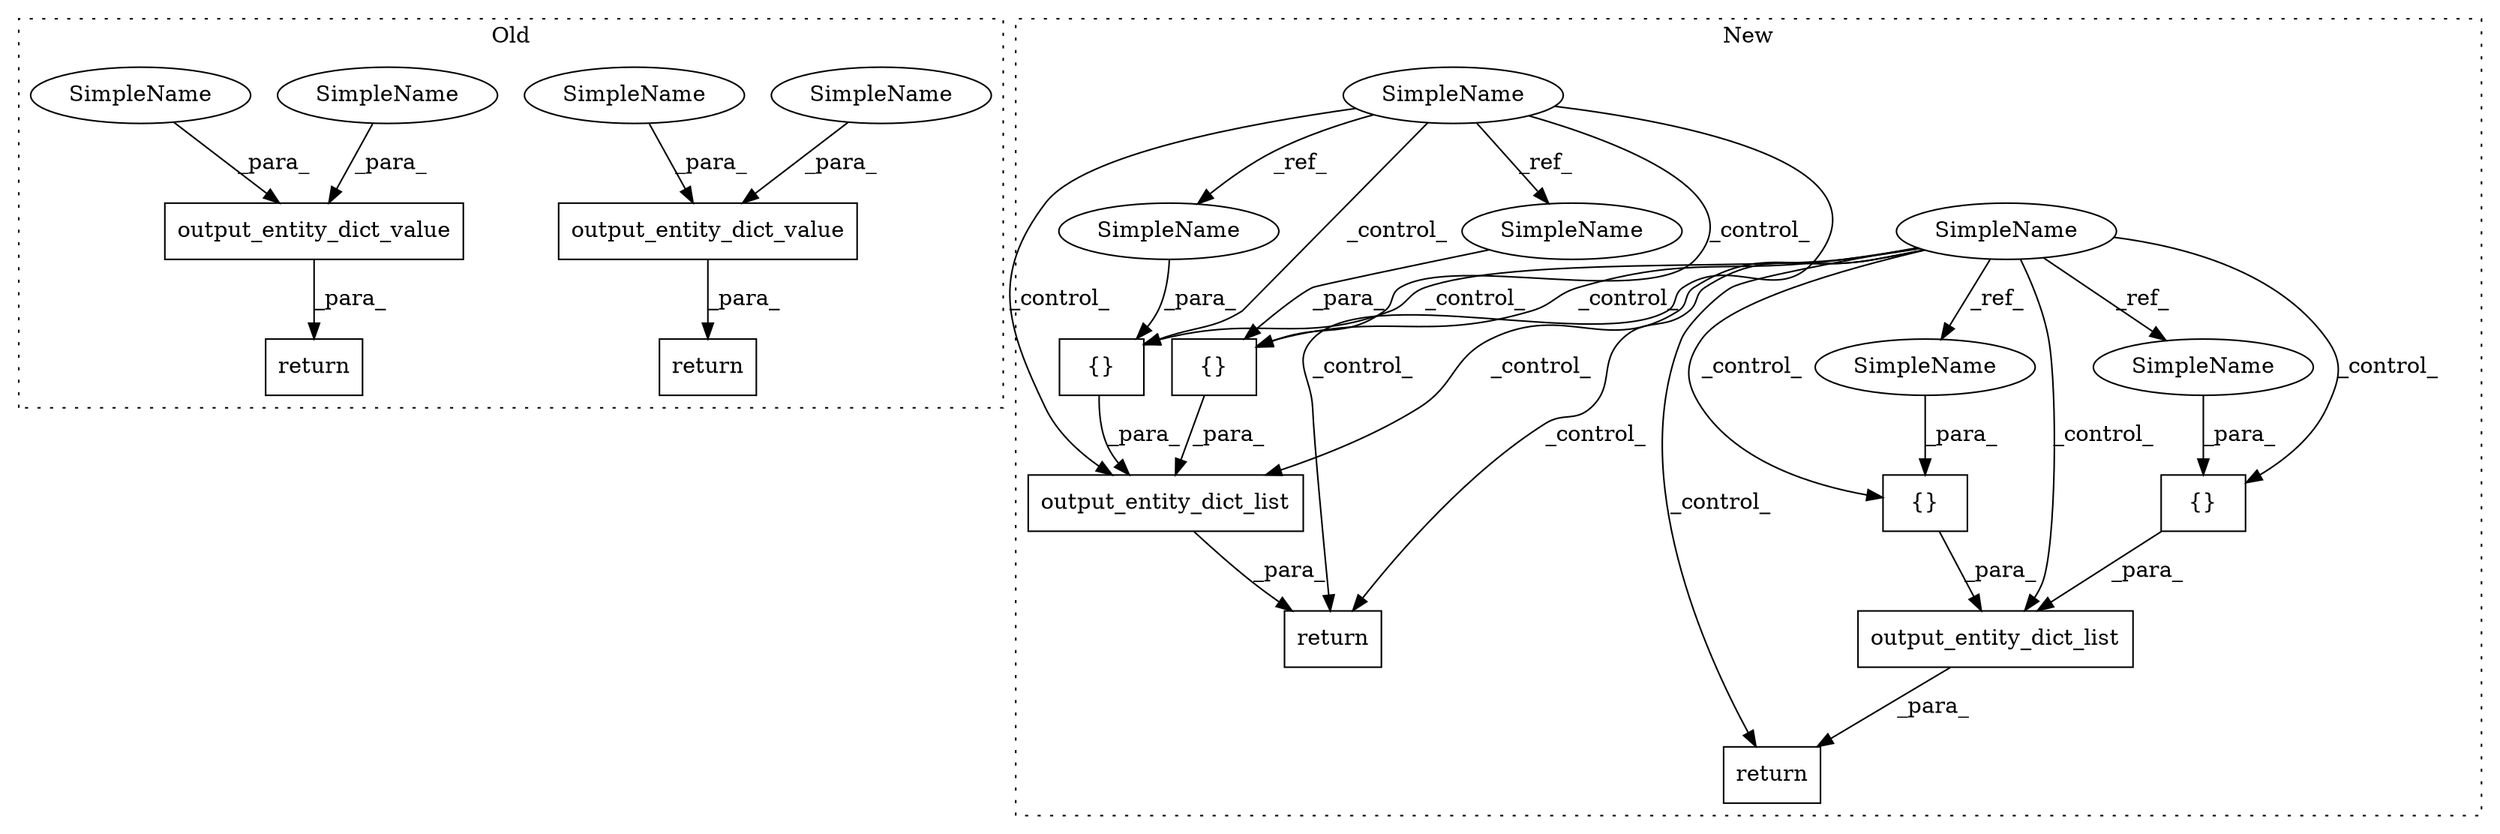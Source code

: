 digraph G {
subgraph cluster0 {
1 [label="return" a="41" s="10311" l="7" shape="box"];
3 [label="output_entity_dict_value" a="32" s="10318,10410" l="25,1" shape="box"];
8 [label="output_entity_dict_value" a="32" s="10699,10773" l="25,1" shape="box"];
14 [label="return" a="41" s="10692" l="7" shape="box"];
19 [label="SimpleName" a="42" s="10739" l="14" shape="ellipse"];
20 [label="SimpleName" a="42" s="10724" l="14" shape="ellipse"];
21 [label="SimpleName" a="42" s="10343" l="16" shape="ellipse"];
22 [label="SimpleName" a="42" s="10360" l="16" shape="ellipse"];
label = "Old";
style="dotted";
}
subgraph cluster1 {
2 [label="output_entity_dict_list" a="32" s="10431,10544" l="24,1" shape="box"];
4 [label="SimpleName" a="42" s="9883" l="16" shape="ellipse"];
5 [label="{}" a="4" s="10464,10481" l="1,1" shape="box"];
6 [label="return" a="41" s="10424" l="7" shape="box"];
7 [label="{}" a="4" s="10492,10509" l="1,1" shape="box"];
9 [label="output_entity_dict_list" a="32" s="10832,10927" l="24,1" shape="box"];
10 [label="SimpleName" a="42" s="9906" l="14" shape="ellipse"];
11 [label="{}" a="4" s="10865,10880" l="1,1" shape="box"];
12 [label="return" a="41" s="10825" l="7" shape="box"];
13 [label="{}" a="4" s="10891,10906" l="1,1" shape="box"];
15 [label="SimpleName" a="42" s="10465" l="16" shape="ellipse"];
16 [label="SimpleName" a="42" s="10493" l="16" shape="ellipse"];
17 [label="SimpleName" a="42" s="10866" l="14" shape="ellipse"];
18 [label="SimpleName" a="42" s="10892" l="14" shape="ellipse"];
label = "New";
style="dotted";
}
2 -> 6 [label="_para_"];
3 -> 1 [label="_para_"];
4 -> 6 [label="_control_"];
4 -> 16 [label="_ref_"];
4 -> 5 [label="_control_"];
4 -> 7 [label="_control_"];
4 -> 9 [label="_control_"];
4 -> 15 [label="_ref_"];
4 -> 11 [label="_control_"];
4 -> 13 [label="_control_"];
4 -> 12 [label="_control_"];
4 -> 2 [label="_control_"];
5 -> 2 [label="_para_"];
7 -> 2 [label="_para_"];
8 -> 14 [label="_para_"];
9 -> 12 [label="_para_"];
10 -> 11 [label="_control_"];
10 -> 9 [label="_control_"];
10 -> 13 [label="_control_"];
10 -> 18 [label="_ref_"];
10 -> 17 [label="_ref_"];
10 -> 12 [label="_control_"];
11 -> 9 [label="_para_"];
13 -> 9 [label="_para_"];
15 -> 5 [label="_para_"];
16 -> 7 [label="_para_"];
17 -> 11 [label="_para_"];
18 -> 13 [label="_para_"];
19 -> 8 [label="_para_"];
20 -> 8 [label="_para_"];
21 -> 3 [label="_para_"];
22 -> 3 [label="_para_"];
}